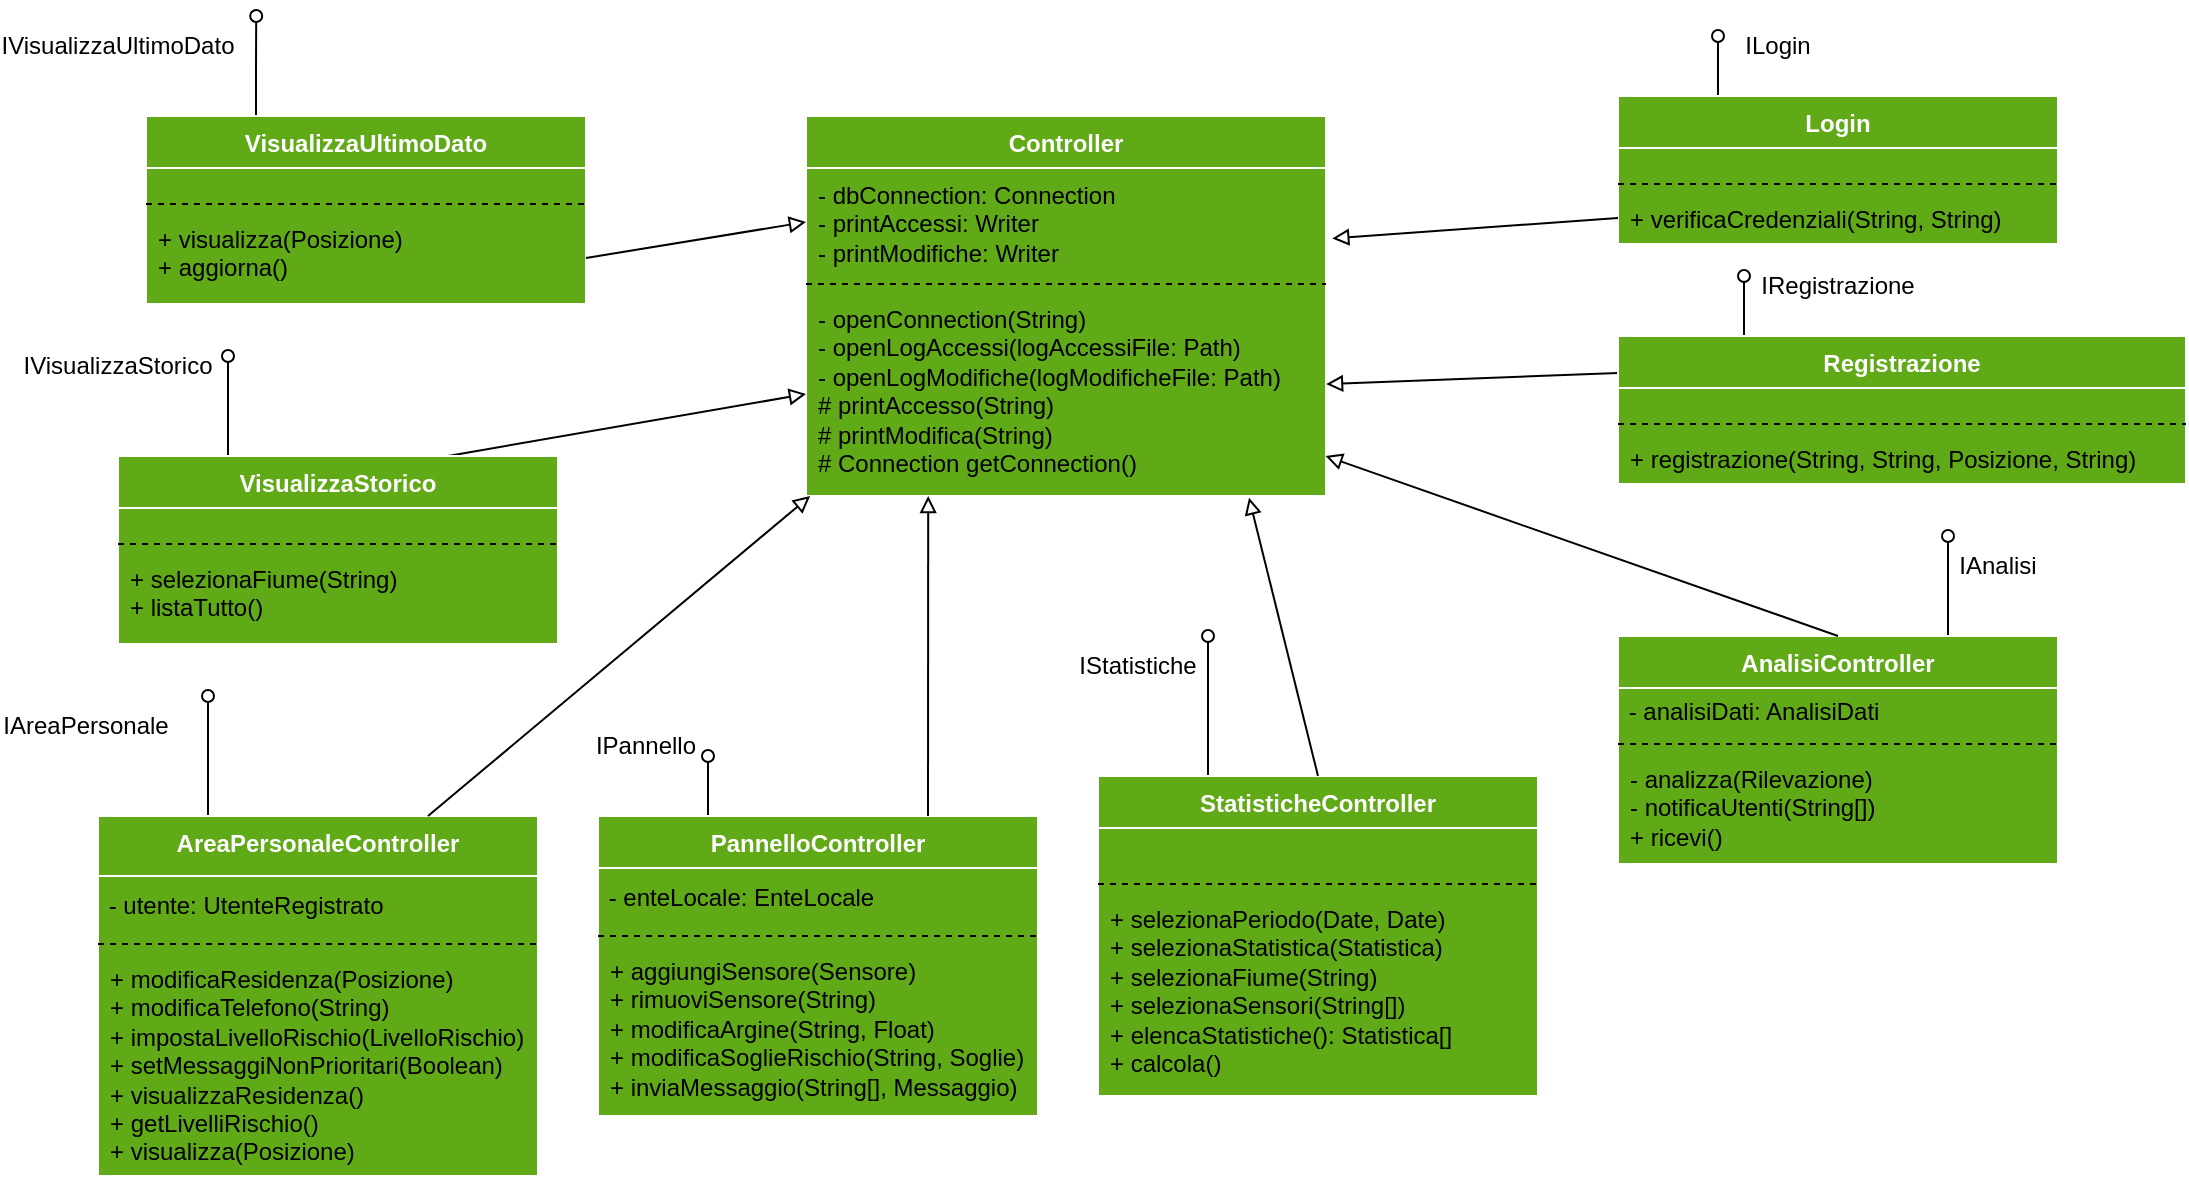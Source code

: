 <mxfile version="27.0.9">
  <diagram name="Pagina-1" id="v2iPNRDdluznMMyifvXb">
    <mxGraphModel dx="1028" dy="707" grid="1" gridSize="10" guides="1" tooltips="1" connect="1" arrows="1" fold="1" page="1" pageScale="1" pageWidth="827" pageHeight="1169" math="0" shadow="0">
      <root>
        <mxCell id="0" />
        <mxCell id="1" parent="0" />
        <mxCell id="ZsCVXoBuxW4i0PFWi5AK-1" value="Controller" style="swimlane;fontStyle=1;align=center;verticalAlign=top;childLayout=stackLayout;horizontal=1;startSize=26;horizontalStack=0;resizeParent=1;resizeParentMax=0;resizeLast=0;collapsible=1;marginBottom=0;whiteSpace=wrap;html=1;fillColor=#60a917;fontColor=#ffffff;strokeColor=#FFFFFF;swimlaneFillColor=#60A917;" parent="1" vertex="1">
          <mxGeometry x="480" y="90" width="260" height="190" as="geometry" />
        </mxCell>
        <mxCell id="ZsCVXoBuxW4i0PFWi5AK-2" value="- dbConnection: Connection&lt;br&gt;- printAccessi: Writer&lt;br&gt;- printModifiche: Writer" style="text;strokeColor=none;fillColor=none;align=left;verticalAlign=top;spacingLeft=4;spacingRight=4;overflow=hidden;rotatable=0;points=[[0,0.5],[1,0.5]];portConstraint=eastwest;whiteSpace=wrap;html=1;" parent="ZsCVXoBuxW4i0PFWi5AK-1" vertex="1">
          <mxGeometry y="26" width="260" height="54" as="geometry" />
        </mxCell>
        <mxCell id="ZsCVXoBuxW4i0PFWi5AK-3" value="" style="line;strokeWidth=1;fillColor=#60a917;align=left;verticalAlign=middle;spacingTop=-1;spacingLeft=3;spacingRight=3;rotatable=0;labelPosition=right;points=[];portConstraint=eastwest;strokeColor=default;fontColor=#ffffff;gradientColor=none;dashed=1;" parent="ZsCVXoBuxW4i0PFWi5AK-1" vertex="1">
          <mxGeometry y="80" width="260" height="8" as="geometry" />
        </mxCell>
        <mxCell id="ZsCVXoBuxW4i0PFWi5AK-4" value="- openConnection(String)&lt;br&gt;- openLogAccessi(logAccessiFile: Path)&lt;br&gt;- openLogModifiche(logModificheFile: Path)&lt;br&gt;# printAccesso(String)&lt;br&gt;# printModifica(String)&lt;br&gt;# Connection getConnection()" style="text;strokeColor=none;fillColor=none;align=left;verticalAlign=top;spacingLeft=4;spacingRight=4;overflow=hidden;rotatable=0;points=[[0,0.5],[1,0.5]];portConstraint=eastwest;whiteSpace=wrap;html=1;" parent="ZsCVXoBuxW4i0PFWi5AK-1" vertex="1">
          <mxGeometry y="88" width="260" height="102" as="geometry" />
        </mxCell>
        <mxCell id="ZsCVXoBuxW4i0PFWi5AK-47" style="edgeStyle=orthogonalEdgeStyle;rounded=0;orthogonalLoop=1;jettySize=auto;html=1;exitX=0.25;exitY=0;exitDx=0;exitDy=0;endArrow=oval;endFill=0;" parent="1" source="ZsCVXoBuxW4i0PFWi5AK-5" edge="1">
          <mxGeometry relative="1" as="geometry">
            <mxPoint x="431" y="410" as="targetPoint" />
          </mxGeometry>
        </mxCell>
        <mxCell id="ZsCVXoBuxW4i0PFWi5AK-5" value="PannelloController" style="swimlane;fontStyle=1;align=center;verticalAlign=top;childLayout=stackLayout;horizontal=1;startSize=26;horizontalStack=0;resizeParent=1;resizeParentMax=0;resizeLast=0;collapsible=1;marginBottom=0;whiteSpace=wrap;html=1;swimlaneFillColor=#60A917;fillColor=#60A917;fontColor=#FFFFFF;strokeColor=#FFFFFF;" parent="1" vertex="1">
          <mxGeometry x="376" y="440" width="220" height="150" as="geometry" />
        </mxCell>
        <mxCell id="M177V8vMeNeWo0sfJJ60-4" value="&amp;nbsp;- enteLocale: EnteLocale" style="text;html=1;align=left;verticalAlign=middle;whiteSpace=wrap;rounded=0;" parent="ZsCVXoBuxW4i0PFWi5AK-5" vertex="1">
          <mxGeometry y="26" width="220" height="30" as="geometry" />
        </mxCell>
        <mxCell id="ZsCVXoBuxW4i0PFWi5AK-6" value="" style="line;strokeWidth=1;fillColor=none;align=left;verticalAlign=middle;spacingTop=-1;spacingLeft=3;spacingRight=3;rotatable=0;labelPosition=right;points=[];portConstraint=eastwest;strokeColor=default;dashed=1;" parent="ZsCVXoBuxW4i0PFWi5AK-5" vertex="1">
          <mxGeometry y="56" width="220" height="8" as="geometry" />
        </mxCell>
        <mxCell id="ZsCVXoBuxW4i0PFWi5AK-7" value="+ aggiungiSensore(Sensore)&lt;div&gt;+ rimuoviSensore(String)&lt;/div&gt;&lt;div&gt;+ modificaArgine(String, Float)&lt;/div&gt;&lt;div&gt;+ modificaSoglieRischio(String, Soglie)&lt;/div&gt;&lt;div&gt;+ inviaMessaggio(String[], Messaggio)&lt;/div&gt;&lt;div&gt;&lt;br&gt;&lt;/div&gt;" style="text;strokeColor=none;fillColor=none;align=left;verticalAlign=top;spacingLeft=4;spacingRight=4;overflow=hidden;rotatable=0;points=[[0,0.5],[1,0.5]];portConstraint=eastwest;whiteSpace=wrap;html=1;" parent="ZsCVXoBuxW4i0PFWi5AK-5" vertex="1">
          <mxGeometry y="64" width="220" height="86" as="geometry" />
        </mxCell>
        <mxCell id="ZsCVXoBuxW4i0PFWi5AK-9" value="IPannello" style="text;strokeColor=none;align=center;fillColor=none;html=1;verticalAlign=middle;whiteSpace=wrap;rounded=0;" parent="1" vertex="1">
          <mxGeometry x="370" y="390" width="60" height="30" as="geometry" />
        </mxCell>
        <mxCell id="LfCt-tGbMtgAmulj6y8o-1" style="edgeStyle=orthogonalEdgeStyle;rounded=0;orthogonalLoop=1;jettySize=auto;html=1;exitX=0.25;exitY=0;exitDx=0;exitDy=0;endArrow=oval;endFill=0;" parent="1" source="ZsCVXoBuxW4i0PFWi5AK-11" edge="1">
          <mxGeometry relative="1" as="geometry">
            <mxPoint x="205.105" y="40" as="targetPoint" />
          </mxGeometry>
        </mxCell>
        <mxCell id="ZsCVXoBuxW4i0PFWi5AK-11" value="VisualizzaUltimoDato" style="swimlane;fontStyle=1;align=center;verticalAlign=top;childLayout=stackLayout;horizontal=1;startSize=26;horizontalStack=0;resizeParent=1;resizeParentMax=0;resizeLast=0;collapsible=1;marginBottom=0;whiteSpace=wrap;html=1;swimlaneFillColor=#60A917;fillColor=#60A917;fontColor=#FFFFFF;strokeColor=#FFFFFF;" parent="1" vertex="1">
          <mxGeometry x="150" y="90" width="220" height="94" as="geometry" />
        </mxCell>
        <mxCell id="zAOkc7LwtYn2oZmOYGSj-1" style="line;strokeWidth=1;fillColor=none;align=left;verticalAlign=middle;spacingTop=-1;spacingLeft=3;spacingRight=3;rotatable=0;labelPosition=right;points=[];portConstraint=eastwest;strokeColor=none;" parent="ZsCVXoBuxW4i0PFWi5AK-11" vertex="1">
          <mxGeometry y="26" width="220" height="14" as="geometry" />
        </mxCell>
        <mxCell id="ZsCVXoBuxW4i0PFWi5AK-12" value="" style="line;strokeWidth=1;fillColor=none;align=left;verticalAlign=middle;spacingTop=-1;spacingLeft=3;spacingRight=3;rotatable=0;labelPosition=right;points=[];portConstraint=eastwest;strokeColor=default;dashed=1;" parent="ZsCVXoBuxW4i0PFWi5AK-11" vertex="1">
          <mxGeometry y="40" width="220" height="8" as="geometry" />
        </mxCell>
        <mxCell id="ZsCVXoBuxW4i0PFWi5AK-13" value="+ visualizza(Posizione)&lt;div&gt;+ aggiorna()&lt;/div&gt;" style="text;strokeColor=none;fillColor=none;align=left;verticalAlign=top;spacingLeft=4;spacingRight=4;overflow=hidden;rotatable=0;points=[[0,0.5],[1,0.5]];portConstraint=eastwest;whiteSpace=wrap;html=1;" parent="ZsCVXoBuxW4i0PFWi5AK-11" vertex="1">
          <mxGeometry y="48" width="220" height="46" as="geometry" />
        </mxCell>
        <mxCell id="ZsCVXoBuxW4i0PFWi5AK-14" value="IVisualizzaUltimoDato" style="text;strokeColor=none;align=center;fillColor=none;html=1;verticalAlign=middle;whiteSpace=wrap;rounded=0;" parent="1" vertex="1">
          <mxGeometry x="106" y="40" width="60" height="30" as="geometry" />
        </mxCell>
        <mxCell id="ZsCVXoBuxW4i0PFWi5AK-48" style="rounded=0;orthogonalLoop=1;jettySize=auto;html=1;exitX=0.75;exitY=0;exitDx=0;exitDy=0;entryX=0;entryY=0.5;entryDx=0;entryDy=0;endArrow=block;endFill=0;" parent="1" source="ZsCVXoBuxW4i0PFWi5AK-21" target="ZsCVXoBuxW4i0PFWi5AK-4" edge="1">
          <mxGeometry relative="1" as="geometry" />
        </mxCell>
        <mxCell id="zAOkc7LwtYn2oZmOYGSj-13" style="edgeStyle=orthogonalEdgeStyle;rounded=0;orthogonalLoop=1;jettySize=auto;html=1;exitX=0.25;exitY=0;exitDx=0;exitDy=0;endArrow=oval;endFill=0;" parent="1" source="ZsCVXoBuxW4i0PFWi5AK-21" edge="1">
          <mxGeometry relative="1" as="geometry">
            <mxPoint x="191" y="210" as="targetPoint" />
          </mxGeometry>
        </mxCell>
        <mxCell id="ZsCVXoBuxW4i0PFWi5AK-21" value="VisualizzaStorico" style="swimlane;fontStyle=1;align=center;verticalAlign=top;childLayout=stackLayout;horizontal=1;startSize=26;horizontalStack=0;resizeParent=1;resizeParentMax=0;resizeLast=0;collapsible=1;marginBottom=0;whiteSpace=wrap;html=1;swimlaneFillColor=#60A917;fillColor=#60A917;fontColor=#FFFFFF;strokeColor=#FFFFFF;" parent="1" vertex="1">
          <mxGeometry x="136" y="260" width="220" height="94" as="geometry" />
        </mxCell>
        <mxCell id="zAOkc7LwtYn2oZmOYGSj-2" style="line;strokeWidth=1;fillColor=none;align=left;verticalAlign=middle;spacingTop=-1;spacingLeft=3;spacingRight=3;rotatable=0;labelPosition=right;points=[];portConstraint=eastwest;strokeColor=none;" parent="ZsCVXoBuxW4i0PFWi5AK-21" vertex="1">
          <mxGeometry y="26" width="220" height="14" as="geometry" />
        </mxCell>
        <mxCell id="ZsCVXoBuxW4i0PFWi5AK-22" value="" style="line;strokeWidth=1;fillColor=none;align=left;verticalAlign=middle;spacingTop=-1;spacingLeft=3;spacingRight=3;rotatable=0;labelPosition=right;points=[];portConstraint=eastwest;strokeColor=default;dashed=1;" parent="ZsCVXoBuxW4i0PFWi5AK-21" vertex="1">
          <mxGeometry y="40" width="220" height="8" as="geometry" />
        </mxCell>
        <mxCell id="ZsCVXoBuxW4i0PFWi5AK-23" value="+ selezionaFiume(String)&lt;div&gt;+ listaTutto()&lt;/div&gt;" style="text;strokeColor=none;fillColor=none;align=left;verticalAlign=top;spacingLeft=4;spacingRight=4;overflow=hidden;rotatable=0;points=[[0,0.5],[1,0.5]];portConstraint=eastwest;whiteSpace=wrap;html=1;" parent="ZsCVXoBuxW4i0PFWi5AK-21" vertex="1">
          <mxGeometry y="48" width="220" height="46" as="geometry" />
        </mxCell>
        <mxCell id="ZsCVXoBuxW4i0PFWi5AK-39" style="edgeStyle=orthogonalEdgeStyle;rounded=0;orthogonalLoop=1;jettySize=auto;html=1;exitX=0.25;exitY=0;exitDx=0;exitDy=0;endArrow=oval;endFill=0;" parent="1" source="ZsCVXoBuxW4i0PFWi5AK-24" edge="1">
          <mxGeometry relative="1" as="geometry">
            <mxPoint x="181" y="380" as="targetPoint" />
          </mxGeometry>
        </mxCell>
        <mxCell id="ZsCVXoBuxW4i0PFWi5AK-24" value="AreaPersonaleController" style="swimlane;fontStyle=1;align=center;verticalAlign=top;childLayout=stackLayout;horizontal=1;startSize=30;horizontalStack=0;resizeParent=1;resizeParentMax=0;resizeLast=0;collapsible=1;marginBottom=0;whiteSpace=wrap;html=1;swimlaneFillColor=#60A917;fillColor=#60A917;fontColor=#FFFFFF;strokeColor=#FFFFFF;" parent="1" vertex="1">
          <mxGeometry x="126" y="440" width="220" height="180" as="geometry" />
        </mxCell>
        <mxCell id="M177V8vMeNeWo0sfJJ60-1" value="&amp;nbsp;- utente: UtenteRegistrato" style="text;html=1;align=left;verticalAlign=middle;whiteSpace=wrap;rounded=0;" parent="ZsCVXoBuxW4i0PFWi5AK-24" vertex="1">
          <mxGeometry y="30" width="220" height="30" as="geometry" />
        </mxCell>
        <mxCell id="ZsCVXoBuxW4i0PFWi5AK-25" value="" style="line;strokeWidth=1;fillColor=none;align=left;verticalAlign=middle;spacingTop=-1;spacingLeft=3;spacingRight=3;rotatable=0;labelPosition=right;points=[];portConstraint=eastwest;strokeColor=default;dashed=1;" parent="ZsCVXoBuxW4i0PFWi5AK-24" vertex="1">
          <mxGeometry y="60" width="220" height="8" as="geometry" />
        </mxCell>
        <mxCell id="ZsCVXoBuxW4i0PFWi5AK-26" value="+ modificaResidenza(Posizione)&lt;div&gt;+ modificaTelefono(String)&lt;br&gt;&lt;div&gt;+ impostaLivelloRischio(LivelloRischio)&lt;/div&gt;&lt;/div&gt;&lt;div&gt;+ setMessaggiNonPrioritari(Boolean)&lt;/div&gt;&lt;div&gt;+ visualizzaResidenza()&lt;/div&gt;&lt;div&gt;&lt;font style=&quot;color: rgb(0, 1, 5);&quot;&gt;+ getLivelliRischio()&lt;/font&gt;&lt;/div&gt;&lt;div&gt;&lt;font style=&quot;color: rgb(0, 1, 5);&quot;&gt;+ visualizza(Posizione)&lt;/font&gt;&lt;/div&gt;" style="text;strokeColor=none;fillColor=none;align=left;verticalAlign=top;spacingLeft=4;spacingRight=4;overflow=hidden;rotatable=0;points=[[0,0.5],[1,0.5]];portConstraint=eastwest;whiteSpace=wrap;html=1;" parent="ZsCVXoBuxW4i0PFWi5AK-24" vertex="1">
          <mxGeometry y="68" width="220" height="112" as="geometry" />
        </mxCell>
        <mxCell id="ZsCVXoBuxW4i0PFWi5AK-42" style="edgeStyle=orthogonalEdgeStyle;rounded=0;orthogonalLoop=1;jettySize=auto;html=1;exitX=0.25;exitY=0;exitDx=0;exitDy=0;endArrow=oval;endFill=0;" parent="1" source="ZsCVXoBuxW4i0PFWi5AK-27" edge="1">
          <mxGeometry relative="1" as="geometry">
            <mxPoint x="681" y="350" as="targetPoint" />
          </mxGeometry>
        </mxCell>
        <mxCell id="ZsCVXoBuxW4i0PFWi5AK-27" value="StatisticheController" style="swimlane;fontStyle=1;align=center;verticalAlign=top;childLayout=stackLayout;horizontal=1;startSize=26;horizontalStack=0;resizeParent=1;resizeParentMax=0;resizeLast=0;collapsible=1;marginBottom=0;whiteSpace=wrap;html=1;swimlaneFillColor=#60A917;fillColor=#60A917;fontColor=#FFFFFF;strokeColor=#FFFFFF;" parent="1" vertex="1">
          <mxGeometry x="626" y="420" width="220" height="160" as="geometry" />
        </mxCell>
        <mxCell id="zAOkc7LwtYn2oZmOYGSj-5" style="line;strokeWidth=1;fillColor=none;align=left;verticalAlign=middle;spacingTop=-1;spacingLeft=3;spacingRight=3;rotatable=0;labelPosition=right;points=[];portConstraint=eastwest;strokeColor=none;dashed=1;" parent="ZsCVXoBuxW4i0PFWi5AK-27" vertex="1">
          <mxGeometry y="26" width="220" height="24" as="geometry" />
        </mxCell>
        <mxCell id="ZsCVXoBuxW4i0PFWi5AK-28" value="" style="line;strokeWidth=1;fillColor=none;align=left;verticalAlign=middle;spacingTop=-1;spacingLeft=3;spacingRight=3;rotatable=0;labelPosition=right;points=[];portConstraint=eastwest;strokeColor=default;dashed=1;" parent="ZsCVXoBuxW4i0PFWi5AK-27" vertex="1">
          <mxGeometry y="50" width="220" height="8" as="geometry" />
        </mxCell>
        <mxCell id="ZsCVXoBuxW4i0PFWi5AK-29" value="+ selezionaPeriodo(Date, Date)&lt;div&gt;+ selezionaStatistica(Statistica)&lt;/div&gt;&lt;div&gt;+ selezionaFiume(String)&lt;/div&gt;&lt;div&gt;+ selezionaSensori(String[])&lt;/div&gt;&lt;div&gt;+ elencaStatistiche(): Statistica[]&lt;/div&gt;&lt;div&gt;+ calcola()&lt;/div&gt;" style="text;strokeColor=none;fillColor=none;align=left;verticalAlign=top;spacingLeft=4;spacingRight=4;overflow=hidden;rotatable=0;points=[[0,0.5],[1,0.5]];portConstraint=eastwest;whiteSpace=wrap;html=1;" parent="ZsCVXoBuxW4i0PFWi5AK-27" vertex="1">
          <mxGeometry y="58" width="220" height="102" as="geometry" />
        </mxCell>
        <mxCell id="ZsCVXoBuxW4i0PFWi5AK-41" style="edgeStyle=orthogonalEdgeStyle;rounded=0;orthogonalLoop=1;jettySize=auto;html=1;exitX=0.25;exitY=0;exitDx=0;exitDy=0;endArrow=oval;endFill=0;" parent="1" source="ZsCVXoBuxW4i0PFWi5AK-30" edge="1">
          <mxGeometry relative="1" as="geometry">
            <mxPoint x="936" y="50" as="targetPoint" />
          </mxGeometry>
        </mxCell>
        <mxCell id="ZsCVXoBuxW4i0PFWi5AK-30" value="Login" style="swimlane;fontStyle=1;align=center;verticalAlign=top;childLayout=stackLayout;horizontal=1;startSize=26;horizontalStack=0;resizeParent=1;resizeParentMax=0;resizeLast=0;collapsible=1;marginBottom=0;whiteSpace=wrap;html=1;swimlaneFillColor=#60A917;fillColor=#60A917;fontColor=#FFFFFF;strokeColor=#FFFFFF;" parent="1" vertex="1">
          <mxGeometry x="886" y="80" width="220" height="74" as="geometry" />
        </mxCell>
        <mxCell id="zAOkc7LwtYn2oZmOYGSj-7" style="line;strokeWidth=1;fillColor=none;align=left;verticalAlign=middle;spacingTop=-1;spacingLeft=3;spacingRight=3;rotatable=0;labelPosition=right;points=[];portConstraint=eastwest;strokeColor=none;dashed=1;" parent="ZsCVXoBuxW4i0PFWi5AK-30" vertex="1">
          <mxGeometry y="26" width="220" height="14" as="geometry" />
        </mxCell>
        <mxCell id="ZsCVXoBuxW4i0PFWi5AK-31" value="" style="line;strokeWidth=1;fillColor=none;align=left;verticalAlign=middle;spacingTop=-1;spacingLeft=3;spacingRight=3;rotatable=0;labelPosition=right;points=[];portConstraint=eastwest;strokeColor=default;dashed=1;" parent="ZsCVXoBuxW4i0PFWi5AK-30" vertex="1">
          <mxGeometry y="40" width="220" height="8" as="geometry" />
        </mxCell>
        <mxCell id="ZsCVXoBuxW4i0PFWi5AK-32" value="+ verificaCredenziali(String, String)" style="text;strokeColor=none;fillColor=none;align=left;verticalAlign=top;spacingLeft=4;spacingRight=4;overflow=hidden;rotatable=0;points=[[0,0.5],[1,0.5]];portConstraint=eastwest;whiteSpace=wrap;html=1;" parent="ZsCVXoBuxW4i0PFWi5AK-30" vertex="1">
          <mxGeometry y="48" width="220" height="26" as="geometry" />
        </mxCell>
        <mxCell id="ZsCVXoBuxW4i0PFWi5AK-46" style="edgeStyle=orthogonalEdgeStyle;rounded=0;orthogonalLoop=1;jettySize=auto;html=1;exitX=0.25;exitY=0;exitDx=0;exitDy=0;endArrow=oval;endFill=0;" parent="1" source="ZsCVXoBuxW4i0PFWi5AK-33" edge="1">
          <mxGeometry relative="1" as="geometry">
            <mxPoint x="949" y="170" as="targetPoint" />
          </mxGeometry>
        </mxCell>
        <mxCell id="ZsCVXoBuxW4i0PFWi5AK-55" style="rounded=0;orthogonalLoop=1;jettySize=auto;html=1;exitX=0;exitY=0.25;exitDx=0;exitDy=0;endArrow=block;endFill=0;" parent="1" source="ZsCVXoBuxW4i0PFWi5AK-33" target="ZsCVXoBuxW4i0PFWi5AK-4" edge="1">
          <mxGeometry relative="1" as="geometry" />
        </mxCell>
        <mxCell id="ZsCVXoBuxW4i0PFWi5AK-33" value="Registrazione" style="swimlane;fontStyle=1;align=center;verticalAlign=top;childLayout=stackLayout;horizontal=1;startSize=26;horizontalStack=0;resizeParent=1;resizeParentMax=0;resizeLast=0;collapsible=1;marginBottom=0;whiteSpace=wrap;html=1;swimlaneFillColor=#60A917;fillColor=#60A917;fontColor=#FFFFFF;strokeColor=#FFFFFF;" parent="1" vertex="1">
          <mxGeometry x="886" y="200" width="284" height="74" as="geometry" />
        </mxCell>
        <mxCell id="zAOkc7LwtYn2oZmOYGSj-8" style="line;strokeWidth=1;fillColor=none;align=left;verticalAlign=middle;spacingTop=-1;spacingLeft=3;spacingRight=3;rotatable=0;labelPosition=right;points=[];portConstraint=eastwest;strokeColor=none;dashed=1;" parent="ZsCVXoBuxW4i0PFWi5AK-33" vertex="1">
          <mxGeometry y="26" width="284" height="14" as="geometry" />
        </mxCell>
        <mxCell id="ZsCVXoBuxW4i0PFWi5AK-34" value="" style="line;strokeWidth=1;fillColor=none;align=left;verticalAlign=middle;spacingTop=-1;spacingLeft=3;spacingRight=3;rotatable=0;labelPosition=right;points=[];portConstraint=eastwest;strokeColor=default;dashed=1;" parent="ZsCVXoBuxW4i0PFWi5AK-33" vertex="1">
          <mxGeometry y="40" width="284" height="8" as="geometry" />
        </mxCell>
        <mxCell id="ZsCVXoBuxW4i0PFWi5AK-35" value="+ registrazione(String, String, Posizione, String)" style="text;strokeColor=none;fillColor=none;align=left;verticalAlign=top;spacingLeft=4;spacingRight=4;overflow=hidden;rotatable=0;points=[[0,0.5],[1,0.5]];portConstraint=eastwest;whiteSpace=wrap;html=1;" parent="ZsCVXoBuxW4i0PFWi5AK-33" vertex="1">
          <mxGeometry y="48" width="284" height="26" as="geometry" />
        </mxCell>
        <mxCell id="zAOkc7LwtYn2oZmOYGSj-20" style="edgeStyle=orthogonalEdgeStyle;rounded=0;orthogonalLoop=1;jettySize=auto;html=1;exitX=0.75;exitY=0;exitDx=0;exitDy=0;endArrow=oval;endFill=0;" parent="1" source="ZsCVXoBuxW4i0PFWi5AK-36" edge="1">
          <mxGeometry relative="1" as="geometry">
            <mxPoint x="1051" y="300" as="targetPoint" />
          </mxGeometry>
        </mxCell>
        <mxCell id="ZsCVXoBuxW4i0PFWi5AK-36" value="AnalisiController" style="swimlane;fontStyle=1;align=center;verticalAlign=top;childLayout=stackLayout;horizontal=1;startSize=26;horizontalStack=0;resizeParent=1;resizeParentMax=0;resizeLast=0;collapsible=1;marginBottom=0;whiteSpace=wrap;html=1;swimlaneFillColor=#60A917;fillColor=#60A917;fontColor=#FFFFFF;strokeColor=#FFFFFF;" parent="1" vertex="1">
          <mxGeometry x="886" y="350" width="220" height="114" as="geometry" />
        </mxCell>
        <mxCell id="dQIpHD9rLjuHyRZlgdce-1" value="&amp;nbsp;- analisiDati: AnalisiDati" style="text;strokeColor=none;align=left;fillColor=none;html=1;verticalAlign=middle;whiteSpace=wrap;rounded=0;" vertex="1" parent="ZsCVXoBuxW4i0PFWi5AK-36">
          <mxGeometry y="26" width="220" height="24" as="geometry" />
        </mxCell>
        <mxCell id="ZsCVXoBuxW4i0PFWi5AK-37" value="" style="line;strokeWidth=1;fillColor=none;align=left;verticalAlign=middle;spacingTop=-1;spacingLeft=3;spacingRight=3;rotatable=0;labelPosition=right;points=[];portConstraint=eastwest;strokeColor=default;dashed=1;" parent="ZsCVXoBuxW4i0PFWi5AK-36" vertex="1">
          <mxGeometry y="50" width="220" height="8" as="geometry" />
        </mxCell>
        <mxCell id="ZsCVXoBuxW4i0PFWi5AK-38" value="- analizza(Rilevazione)&lt;div&gt;- notificaUtenti(String[])&lt;/div&gt;&lt;div&gt;+ ricevi()&lt;/div&gt;" style="text;strokeColor=none;fillColor=none;align=left;verticalAlign=top;spacingLeft=4;spacingRight=4;overflow=hidden;rotatable=0;points=[[0,0.5],[1,0.5]];portConstraint=eastwest;whiteSpace=wrap;html=1;" parent="ZsCVXoBuxW4i0PFWi5AK-36" vertex="1">
          <mxGeometry y="58" width="220" height="56" as="geometry" />
        </mxCell>
        <mxCell id="ZsCVXoBuxW4i0PFWi5AK-49" style="rounded=0;orthogonalLoop=1;jettySize=auto;html=1;exitX=1;exitY=0.5;exitDx=0;exitDy=0;entryX=0;entryY=0.5;entryDx=0;entryDy=0;endArrow=block;endFill=0;" parent="1" source="ZsCVXoBuxW4i0PFWi5AK-13" target="ZsCVXoBuxW4i0PFWi5AK-2" edge="1">
          <mxGeometry relative="1" as="geometry" />
        </mxCell>
        <mxCell id="ZsCVXoBuxW4i0PFWi5AK-50" style="rounded=0;orthogonalLoop=1;jettySize=auto;html=1;exitX=0.75;exitY=0;exitDx=0;exitDy=0;entryX=0.235;entryY=1;entryDx=0;entryDy=0;entryPerimeter=0;endArrow=block;endFill=0;" parent="1" source="ZsCVXoBuxW4i0PFWi5AK-5" target="ZsCVXoBuxW4i0PFWi5AK-4" edge="1">
          <mxGeometry relative="1" as="geometry" />
        </mxCell>
        <mxCell id="ZsCVXoBuxW4i0PFWi5AK-51" style="rounded=0;orthogonalLoop=1;jettySize=auto;html=1;exitX=0.5;exitY=0;exitDx=0;exitDy=0;entryX=0.852;entryY=1.008;entryDx=0;entryDy=0;entryPerimeter=0;endArrow=block;endFill=0;" parent="1" source="ZsCVXoBuxW4i0PFWi5AK-27" target="ZsCVXoBuxW4i0PFWi5AK-4" edge="1">
          <mxGeometry relative="1" as="geometry" />
        </mxCell>
        <mxCell id="ZsCVXoBuxW4i0PFWi5AK-52" style="rounded=0;orthogonalLoop=1;jettySize=auto;html=1;exitX=0.75;exitY=0;exitDx=0;exitDy=0;entryX=0.008;entryY=1;entryDx=0;entryDy=0;entryPerimeter=0;endArrow=block;endFill=0;" parent="1" source="ZsCVXoBuxW4i0PFWi5AK-24" target="ZsCVXoBuxW4i0PFWi5AK-4" edge="1">
          <mxGeometry relative="1" as="geometry" />
        </mxCell>
        <mxCell id="ZsCVXoBuxW4i0PFWi5AK-56" style="rounded=0;orthogonalLoop=1;jettySize=auto;html=1;exitX=0.5;exitY=0;exitDx=0;exitDy=0;entryX=0.999;entryY=0.804;entryDx=0;entryDy=0;entryPerimeter=0;endArrow=block;endFill=0;" parent="1" source="ZsCVXoBuxW4i0PFWi5AK-36" target="ZsCVXoBuxW4i0PFWi5AK-4" edge="1">
          <mxGeometry relative="1" as="geometry" />
        </mxCell>
        <mxCell id="ZsCVXoBuxW4i0PFWi5AK-57" style="rounded=0;orthogonalLoop=1;jettySize=auto;html=1;exitX=0;exitY=0.5;exitDx=0;exitDy=0;entryX=1.012;entryY=0.652;entryDx=0;entryDy=0;entryPerimeter=0;endArrow=block;endFill=0;" parent="1" source="ZsCVXoBuxW4i0PFWi5AK-32" target="ZsCVXoBuxW4i0PFWi5AK-2" edge="1">
          <mxGeometry relative="1" as="geometry" />
        </mxCell>
        <mxCell id="zAOkc7LwtYn2oZmOYGSj-14" value="IVisualizzaStorico" style="text;strokeColor=none;align=center;fillColor=none;html=1;verticalAlign=middle;whiteSpace=wrap;rounded=0;" parent="1" vertex="1">
          <mxGeometry x="106" y="200" width="60" height="30" as="geometry" />
        </mxCell>
        <mxCell id="zAOkc7LwtYn2oZmOYGSj-15" value="IAreaPersonale" style="text;strokeColor=none;align=center;fillColor=none;html=1;verticalAlign=middle;whiteSpace=wrap;rounded=0;" parent="1" vertex="1">
          <mxGeometry x="90" y="380" width="60" height="30" as="geometry" />
        </mxCell>
        <mxCell id="zAOkc7LwtYn2oZmOYGSj-16" value="IStatistiche" style="text;strokeColor=none;align=center;fillColor=none;html=1;verticalAlign=middle;whiteSpace=wrap;rounded=0;" parent="1" vertex="1">
          <mxGeometry x="616" y="350" width="60" height="30" as="geometry" />
        </mxCell>
        <mxCell id="zAOkc7LwtYn2oZmOYGSj-17" value="IRegistrazione" style="text;strokeColor=none;align=center;fillColor=none;html=1;verticalAlign=middle;whiteSpace=wrap;rounded=0;" parent="1" vertex="1">
          <mxGeometry x="966" y="160" width="60" height="30" as="geometry" />
        </mxCell>
        <mxCell id="zAOkc7LwtYn2oZmOYGSj-18" value="ILogin&lt;span style=&quot;color: rgba(0, 0, 0, 0); font-family: monospace; font-size: 0px; text-align: start; text-wrap-mode: nowrap;&quot;&gt;%3CmxGraphModel%3E%3Croot%3E%3CmxCell%20id%3D%220%22%2F%3E%3CmxCell%20id%3D%221%22%20parent%3D%220%22%2F%3E%3CmxCell%20id%3D%222%22%20value%3D%22IVisualizzaUltimoDato%22%20style%3D%22text%3BstrokeColor%3Dnone%3Balign%3Dcenter%3BfillColor%3Dnone%3Bhtml%3D1%3BverticalAlign%3Dmiddle%3BwhiteSpace%3Dwrap%3Brounded%3D0%3B%22%20vertex%3D%221%22%20parent%3D%221%22%3E%3CmxGeometry%20x%3D%22-90%22%20y%3D%2220%22%20width%3D%2260%22%20height%3D%2230%22%20as%3D%22geometry%22%2F%3E%3C%2FmxCell%3E%3C%2Froot%3E%3C%2FmxGraphModel%3E&lt;/span&gt;" style="text;strokeColor=none;align=center;fillColor=none;html=1;verticalAlign=middle;whiteSpace=wrap;rounded=0;" parent="1" vertex="1">
          <mxGeometry x="936" y="40" width="60" height="30" as="geometry" />
        </mxCell>
        <mxCell id="zAOkc7LwtYn2oZmOYGSj-19" value="IAnalisi" style="text;strokeColor=none;align=center;fillColor=none;html=1;verticalAlign=middle;whiteSpace=wrap;rounded=0;" parent="1" vertex="1">
          <mxGeometry x="1046" y="300" width="60" height="30" as="geometry" />
        </mxCell>
      </root>
    </mxGraphModel>
  </diagram>
</mxfile>
